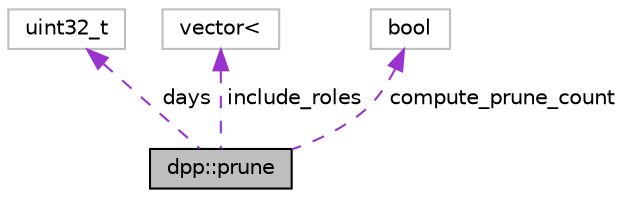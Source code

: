digraph "dpp::prune"
{
 // INTERACTIVE_SVG=YES
 // LATEX_PDF_SIZE
  bgcolor="transparent";
  edge [fontname="Helvetica",fontsize="10",labelfontname="Helvetica",labelfontsize="10"];
  node [fontname="Helvetica",fontsize="10",shape=record];
  Node1 [label="dpp::prune",height=0.2,width=0.4,color="black", fillcolor="grey75", style="filled", fontcolor="black",tooltip="Defines a request to count prunable users, or start a prune operation."];
  Node2 -> Node1 [dir="back",color="darkorchid3",fontsize="10",style="dashed",label=" days" ,fontname="Helvetica"];
  Node2 [label="uint32_t",height=0.2,width=0.4,color="grey75",tooltip=" "];
  Node3 -> Node1 [dir="back",color="darkorchid3",fontsize="10",style="dashed",label=" include_roles" ,fontname="Helvetica"];
  Node3 [label="vector\<",height=0.2,width=0.4,color="grey75",tooltip=" "];
  Node4 -> Node1 [dir="back",color="darkorchid3",fontsize="10",style="dashed",label=" compute_prune_count" ,fontname="Helvetica"];
  Node4 [label="bool",height=0.2,width=0.4,color="grey75",tooltip=" "];
}
